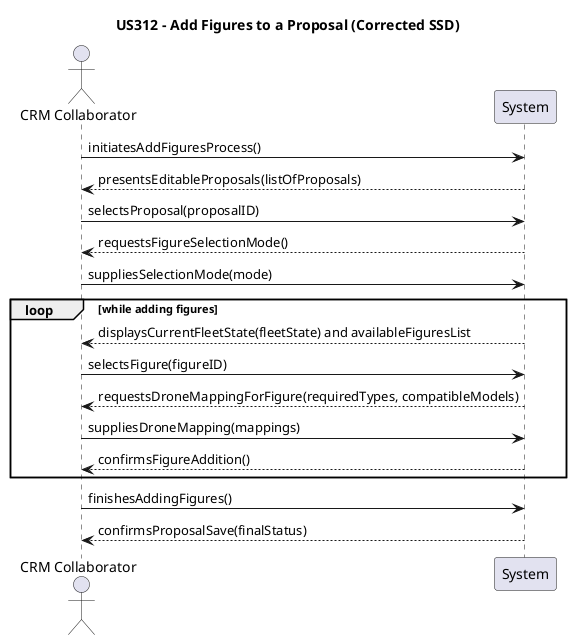 Of course. Here is the corrected System Sequence Diagram (SSD) with all text translated into English.
Corrected SSD

Here is the corrected version of the SSD. The changes focus on the loop to more accurately describe the interactions.

@startuml
title US312 - Add Figures to a Proposal (Corrected SSD)

actor "CRM Collaborator" as CRM
participant "System" as System

CRM -> System : initiatesAddFiguresProcess()
System --> CRM : presentsEditableProposals(listOfProposals)
CRM -> System : selectsProposal(proposalID)

System --> CRM : requestsFigureSelectionMode()
CRM -> System : suppliesSelectionMode(mode)

loop while adding figures
System --> CRM : displaysCurrentFleetState(fleetState) and availableFiguresList
CRM -> System : selectsFigure(figureID)
System --> CRM : requestsDroneMappingForFigure(requiredTypes, compatibleModels)
CRM -> System : suppliesDroneMapping(mappings)
System --> CRM : confirmsFigureAddition()
end

CRM -> System : finishesAddingFigures()
System --> CRM : confirmsProposalSave(finalStatus)

@enduml